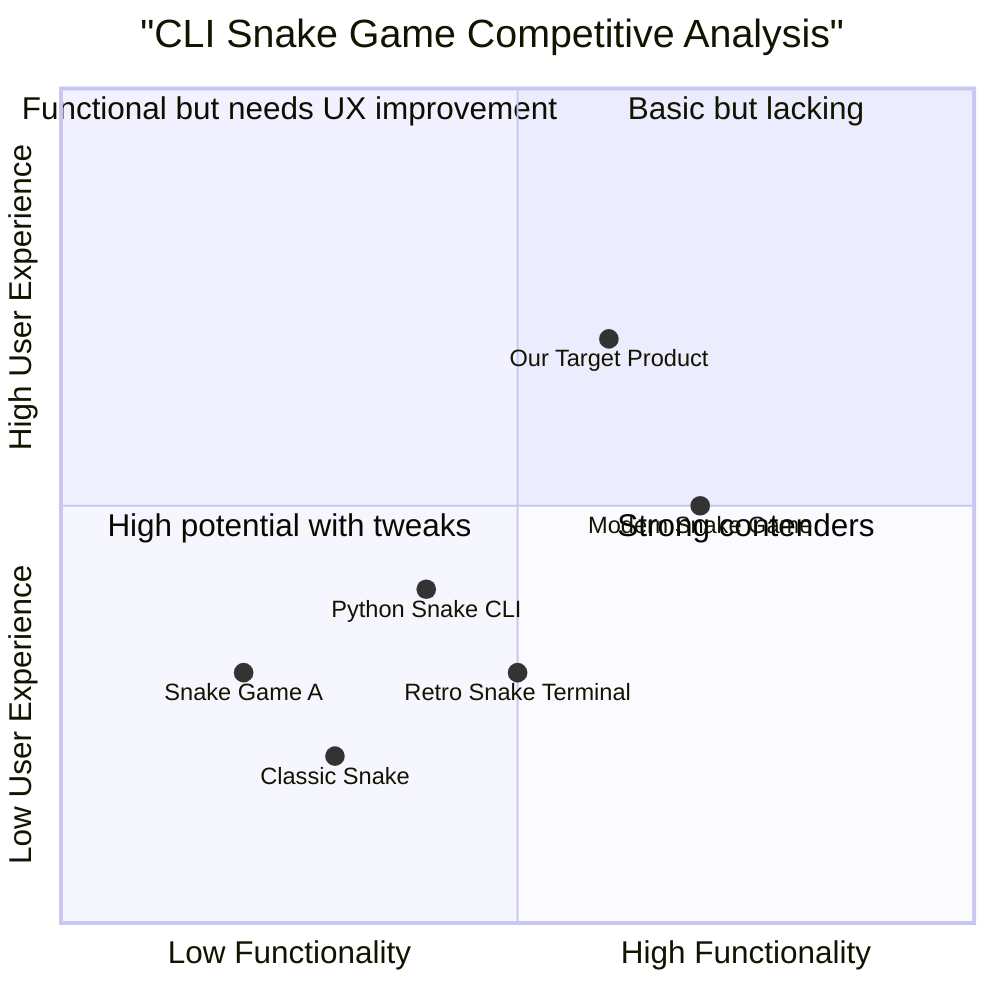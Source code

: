 quadrantChart
    title "CLI Snake Game Competitive Analysis"
    x-axis "Low Functionality" --> "High Functionality"
    y-axis "Low User Experience" --> "High User Experience"
    quadrant-1 "Basic but lacking"
    quadrant-2 "Functional but needs UX improvement"
    quadrant-3 "High potential with tweaks"
    quadrant-4 "Strong contenders"
    "Snake Game A": [0.2, 0.3]
    "Classic Snake": [0.3, 0.2]
    "Modern Snake Game": [0.7, 0.5]
    "Python Snake CLI": [0.4, 0.4]
    "Retro Snake Terminal": [0.5, 0.3]
    "Our Target Product": [0.6, 0.7]